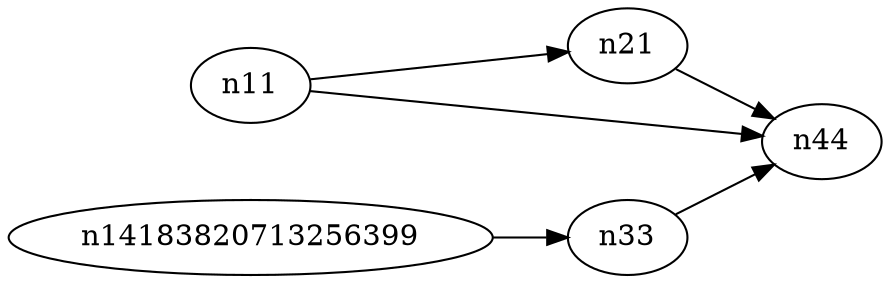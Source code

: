 digraph test5 {
	rankdir=LR;
	n11 -> n21;
	n14183820713256399 -> n33;
	n11 -> n44;
	n21 -> n44;
	n33 -> n44;
}
